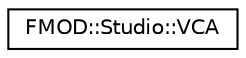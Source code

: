 digraph "Graphical Class Hierarchy"
{
  edge [fontname="Helvetica",fontsize="10",labelfontname="Helvetica",labelfontsize="10"];
  node [fontname="Helvetica",fontsize="10",shape=record];
  rankdir="LR";
  Node1 [label="FMOD::Studio::VCA",height=0.2,width=0.4,color="black", fillcolor="white", style="filled",URL="$class_f_m_o_d_1_1_studio_1_1_v_c_a.html"];
}
